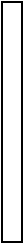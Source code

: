 <mxfile version="22.0.8" type="github">
  <diagram name="Page-1" id="JyTczidy37ucf90NlKJn">
    <mxGraphModel dx="786" dy="513" grid="1" gridSize="10" guides="1" tooltips="1" connect="1" arrows="1" fold="1" page="1" pageScale="1" pageWidth="827" pageHeight="1169" math="0" shadow="0">
      <root>
        <mxCell id="0" />
        <mxCell id="1" parent="0" />
        <mxCell id="L-33CMSW8x2mSj1FouU--1" value="" style="rounded=0;whiteSpace=wrap;html=1;" vertex="1" parent="1">
          <mxGeometry x="310" y="210" width="10" height="120" as="geometry" />
        </mxCell>
      </root>
    </mxGraphModel>
  </diagram>
</mxfile>
